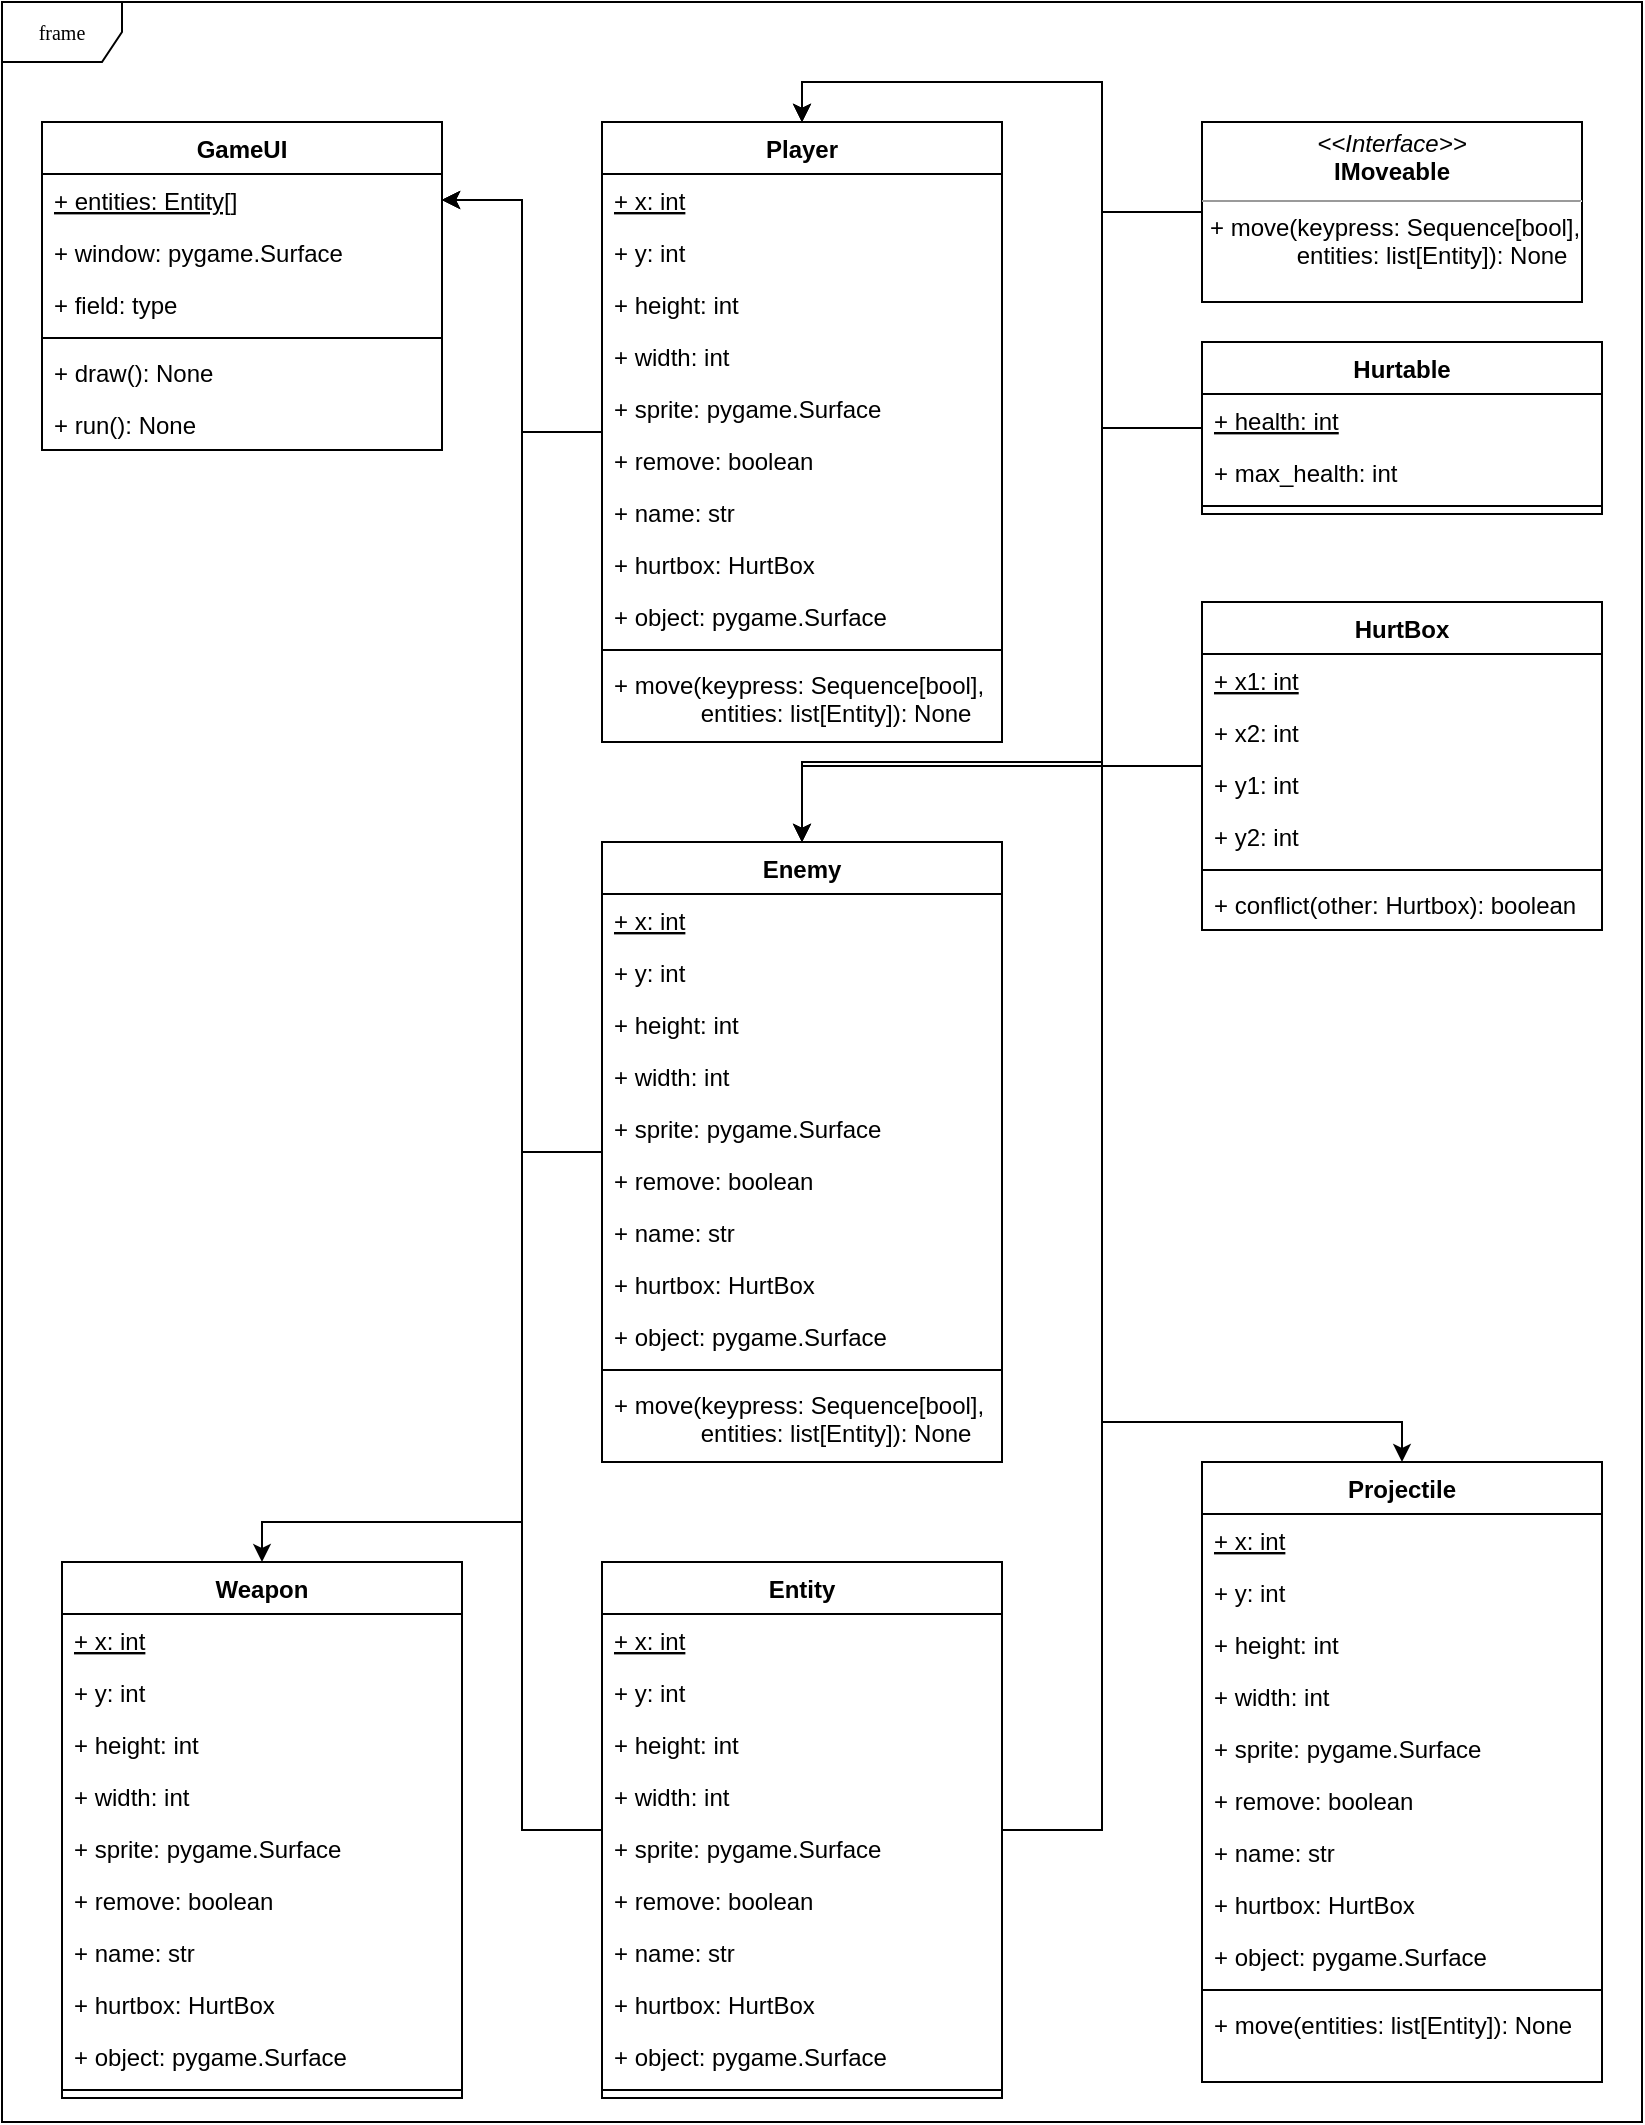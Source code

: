<mxfile version="17.4.4" type="device"><diagram name="Page-1" id="c4acf3e9-155e-7222-9cf6-157b1a14988f"><mxGraphModel dx="1458" dy="845" grid="1" gridSize="10" guides="1" tooltips="1" connect="1" arrows="1" fold="1" page="1" pageScale="1" pageWidth="850" pageHeight="1100" background="none" math="0" shadow="0"><root><mxCell id="0"/><mxCell id="1" parent="0"/><mxCell id="17acba5748e5396b-1" value="frame" style="shape=umlFrame;whiteSpace=wrap;html=1;rounded=0;shadow=0;comic=0;labelBackgroundColor=none;strokeWidth=1;fontFamily=Verdana;fontSize=10;align=center;movable=0;" parent="1" vertex="1"><mxGeometry x="20" y="20" width="820" height="1060" as="geometry"/></mxCell><mxCell id="h1dWTS5iZcQIIQFzZGdM-7" value="GameUI" style="swimlane;fontStyle=1;align=center;verticalAlign=top;childLayout=stackLayout;horizontal=1;startSize=26;horizontalStack=0;resizeParent=1;resizeParentMax=0;resizeLast=0;collapsible=1;marginBottom=0;" vertex="1" parent="1"><mxGeometry x="40" y="80" width="200" height="164" as="geometry"/></mxCell><mxCell id="h1dWTS5iZcQIIQFzZGdM-8" value="+ entities: Entity[]" style="text;strokeColor=none;fillColor=none;align=left;verticalAlign=top;spacingLeft=4;spacingRight=4;overflow=hidden;rotatable=0;points=[[0,0.5],[1,0.5]];portConstraint=eastwest;fontStyle=4" vertex="1" parent="h1dWTS5iZcQIIQFzZGdM-7"><mxGeometry y="26" width="200" height="26" as="geometry"/></mxCell><mxCell id="h1dWTS5iZcQIIQFzZGdM-15" value="+ window: pygame.Surface" style="text;strokeColor=none;fillColor=none;align=left;verticalAlign=top;spacingLeft=4;spacingRight=4;overflow=hidden;rotatable=0;points=[[0,0.5],[1,0.5]];portConstraint=eastwest;" vertex="1" parent="h1dWTS5iZcQIIQFzZGdM-7"><mxGeometry y="52" width="200" height="26" as="geometry"/></mxCell><mxCell id="h1dWTS5iZcQIIQFzZGdM-16" value="+ field: type" style="text;strokeColor=none;fillColor=none;align=left;verticalAlign=top;spacingLeft=4;spacingRight=4;overflow=hidden;rotatable=0;points=[[0,0.5],[1,0.5]];portConstraint=eastwest;" vertex="1" parent="h1dWTS5iZcQIIQFzZGdM-7"><mxGeometry y="78" width="200" height="26" as="geometry"/></mxCell><mxCell id="h1dWTS5iZcQIIQFzZGdM-9" value="" style="line;strokeWidth=1;fillColor=none;align=left;verticalAlign=middle;spacingTop=-1;spacingLeft=3;spacingRight=3;rotatable=0;labelPosition=right;points=[];portConstraint=eastwest;" vertex="1" parent="h1dWTS5iZcQIIQFzZGdM-7"><mxGeometry y="104" width="200" height="8" as="geometry"/></mxCell><mxCell id="h1dWTS5iZcQIIQFzZGdM-10" value="+ draw(): None" style="text;strokeColor=none;fillColor=none;align=left;verticalAlign=top;spacingLeft=4;spacingRight=4;overflow=hidden;rotatable=0;points=[[0,0.5],[1,0.5]];portConstraint=eastwest;" vertex="1" parent="h1dWTS5iZcQIIQFzZGdM-7"><mxGeometry y="112" width="200" height="26" as="geometry"/></mxCell><mxCell id="h1dWTS5iZcQIIQFzZGdM-18" value="+ run(): None" style="text;strokeColor=none;fillColor=none;align=left;verticalAlign=top;spacingLeft=4;spacingRight=4;overflow=hidden;rotatable=0;points=[[0,0.5],[1,0.5]];portConstraint=eastwest;" vertex="1" parent="h1dWTS5iZcQIIQFzZGdM-7"><mxGeometry y="138" width="200" height="26" as="geometry"/></mxCell><mxCell id="h1dWTS5iZcQIIQFzZGdM-51" style="edgeStyle=orthogonalEdgeStyle;rounded=0;orthogonalLoop=1;jettySize=auto;html=1;entryX=0.5;entryY=0;entryDx=0;entryDy=0;" edge="1" parent="1" source="h1dWTS5iZcQIIQFzZGdM-19" target="h1dWTS5iZcQIIQFzZGdM-35"><mxGeometry relative="1" as="geometry"/></mxCell><mxCell id="h1dWTS5iZcQIIQFzZGdM-66" style="edgeStyle=orthogonalEdgeStyle;rounded=0;orthogonalLoop=1;jettySize=auto;html=1;" edge="1" parent="1" source="h1dWTS5iZcQIIQFzZGdM-19" target="h1dWTS5iZcQIIQFzZGdM-54"><mxGeometry relative="1" as="geometry"><Array as="points"><mxPoint x="570" y="125"/><mxPoint x="570" y="400"/><mxPoint x="420" y="400"/></Array></mxGeometry></mxCell><mxCell id="h1dWTS5iZcQIIQFzZGdM-19" value="&lt;p style=&quot;margin: 0px ; margin-top: 4px ; text-align: center&quot;&gt;&lt;i&gt;&amp;lt;&amp;lt;Interface&amp;gt;&amp;gt;&lt;/i&gt;&lt;br&gt;&lt;b&gt;IMoveable&lt;/b&gt;&lt;/p&gt;&lt;hr size=&quot;1&quot;&gt;&lt;p style=&quot;margin: 0px ; margin-left: 4px&quot;&gt;+ move(keypress: Sequence[bool],&lt;/p&gt;&lt;p style=&quot;margin: 0px ; margin-left: 4px&quot;&gt;&amp;nbsp; &amp;nbsp; &amp;nbsp; &amp;nbsp; &amp;nbsp; &amp;nbsp; &amp;nbsp;entities: list[Entity]): None&lt;br&gt;&lt;br&gt;&lt;/p&gt;" style="verticalAlign=top;align=left;overflow=fill;fontSize=12;fontFamily=Helvetica;html=1;" vertex="1" parent="1"><mxGeometry x="620" y="80" width="190" height="90" as="geometry"/></mxCell><mxCell id="h1dWTS5iZcQIIQFzZGdM-53" style="edgeStyle=orthogonalEdgeStyle;rounded=0;orthogonalLoop=1;jettySize=auto;html=1;entryX=0.5;entryY=0;entryDx=0;entryDy=0;" edge="1" parent="1" source="h1dWTS5iZcQIIQFzZGdM-20" target="h1dWTS5iZcQIIQFzZGdM-35"><mxGeometry relative="1" as="geometry"/></mxCell><mxCell id="h1dWTS5iZcQIIQFzZGdM-67" style="edgeStyle=orthogonalEdgeStyle;rounded=0;orthogonalLoop=1;jettySize=auto;html=1;entryX=0.5;entryY=0;entryDx=0;entryDy=0;" edge="1" parent="1" source="h1dWTS5iZcQIIQFzZGdM-20" target="h1dWTS5iZcQIIQFzZGdM-54"><mxGeometry relative="1" as="geometry"/></mxCell><mxCell id="h1dWTS5iZcQIIQFzZGdM-20" value="HurtBox" style="swimlane;fontStyle=1;align=center;verticalAlign=top;childLayout=stackLayout;horizontal=1;startSize=26;horizontalStack=0;resizeParent=1;resizeParentMax=0;resizeLast=0;collapsible=1;marginBottom=0;" vertex="1" parent="1"><mxGeometry x="620" y="320" width="200" height="164" as="geometry"/></mxCell><mxCell id="h1dWTS5iZcQIIQFzZGdM-21" value="+ x1: int" style="text;strokeColor=none;fillColor=none;align=left;verticalAlign=top;spacingLeft=4;spacingRight=4;overflow=hidden;rotatable=0;points=[[0,0.5],[1,0.5]];portConstraint=eastwest;fontStyle=4" vertex="1" parent="h1dWTS5iZcQIIQFzZGdM-20"><mxGeometry y="26" width="200" height="26" as="geometry"/></mxCell><mxCell id="h1dWTS5iZcQIIQFzZGdM-22" value="+ x2: int" style="text;strokeColor=none;fillColor=none;align=left;verticalAlign=top;spacingLeft=4;spacingRight=4;overflow=hidden;rotatable=0;points=[[0,0.5],[1,0.5]];portConstraint=eastwest;" vertex="1" parent="h1dWTS5iZcQIIQFzZGdM-20"><mxGeometry y="52" width="200" height="26" as="geometry"/></mxCell><mxCell id="h1dWTS5iZcQIIQFzZGdM-27" value="+ y1: int" style="text;strokeColor=none;fillColor=none;align=left;verticalAlign=top;spacingLeft=4;spacingRight=4;overflow=hidden;rotatable=0;points=[[0,0.5],[1,0.5]];portConstraint=eastwest;" vertex="1" parent="h1dWTS5iZcQIIQFzZGdM-20"><mxGeometry y="78" width="200" height="26" as="geometry"/></mxCell><mxCell id="h1dWTS5iZcQIIQFzZGdM-23" value="+ y2: int" style="text;strokeColor=none;fillColor=none;align=left;verticalAlign=top;spacingLeft=4;spacingRight=4;overflow=hidden;rotatable=0;points=[[0,0.5],[1,0.5]];portConstraint=eastwest;" vertex="1" parent="h1dWTS5iZcQIIQFzZGdM-20"><mxGeometry y="104" width="200" height="26" as="geometry"/></mxCell><mxCell id="h1dWTS5iZcQIIQFzZGdM-24" value="" style="line;strokeWidth=1;fillColor=none;align=left;verticalAlign=middle;spacingTop=-1;spacingLeft=3;spacingRight=3;rotatable=0;labelPosition=right;points=[];portConstraint=eastwest;" vertex="1" parent="h1dWTS5iZcQIIQFzZGdM-20"><mxGeometry y="130" width="200" height="8" as="geometry"/></mxCell><mxCell id="h1dWTS5iZcQIIQFzZGdM-25" value="+ conflict(other: Hurtbox): boolean" style="text;strokeColor=none;fillColor=none;align=left;verticalAlign=top;spacingLeft=4;spacingRight=4;overflow=hidden;rotatable=0;points=[[0,0.5],[1,0.5]];portConstraint=eastwest;" vertex="1" parent="h1dWTS5iZcQIIQFzZGdM-20"><mxGeometry y="138" width="200" height="26" as="geometry"/></mxCell><mxCell id="h1dWTS5iZcQIIQFzZGdM-52" style="edgeStyle=orthogonalEdgeStyle;rounded=0;orthogonalLoop=1;jettySize=auto;html=1;entryX=0.5;entryY=0;entryDx=0;entryDy=0;" edge="1" parent="1" source="h1dWTS5iZcQIIQFzZGdM-28" target="h1dWTS5iZcQIIQFzZGdM-35"><mxGeometry relative="1" as="geometry"/></mxCell><mxCell id="h1dWTS5iZcQIIQFzZGdM-28" value="Hurtable" style="swimlane;fontStyle=1;align=center;verticalAlign=top;childLayout=stackLayout;horizontal=1;startSize=26;horizontalStack=0;resizeParent=1;resizeParentMax=0;resizeLast=0;collapsible=1;marginBottom=0;" vertex="1" parent="1"><mxGeometry x="620" y="190" width="200" height="86" as="geometry"/></mxCell><mxCell id="h1dWTS5iZcQIIQFzZGdM-29" value="+ health: int" style="text;strokeColor=none;fillColor=none;align=left;verticalAlign=top;spacingLeft=4;spacingRight=4;overflow=hidden;rotatable=0;points=[[0,0.5],[1,0.5]];portConstraint=eastwest;fontStyle=4" vertex="1" parent="h1dWTS5iZcQIIQFzZGdM-28"><mxGeometry y="26" width="200" height="26" as="geometry"/></mxCell><mxCell id="h1dWTS5iZcQIIQFzZGdM-30" value="+ max_health: int" style="text;strokeColor=none;fillColor=none;align=left;verticalAlign=top;spacingLeft=4;spacingRight=4;overflow=hidden;rotatable=0;points=[[0,0.5],[1,0.5]];portConstraint=eastwest;" vertex="1" parent="h1dWTS5iZcQIIQFzZGdM-28"><mxGeometry y="52" width="200" height="26" as="geometry"/></mxCell><mxCell id="h1dWTS5iZcQIIQFzZGdM-33" value="" style="line;strokeWidth=1;fillColor=none;align=left;verticalAlign=middle;spacingTop=-1;spacingLeft=3;spacingRight=3;rotatable=0;labelPosition=right;points=[];portConstraint=eastwest;" vertex="1" parent="h1dWTS5iZcQIIQFzZGdM-28"><mxGeometry y="78" width="200" height="8" as="geometry"/></mxCell><mxCell id="h1dWTS5iZcQIIQFzZGdM-42" style="edgeStyle=orthogonalEdgeStyle;rounded=0;orthogonalLoop=1;jettySize=auto;html=1;entryX=1;entryY=0.5;entryDx=0;entryDy=0;" edge="1" parent="1" source="h1dWTS5iZcQIIQFzZGdM-35" target="h1dWTS5iZcQIIQFzZGdM-8"><mxGeometry relative="1" as="geometry"/></mxCell><mxCell id="h1dWTS5iZcQIIQFzZGdM-35" value="Player" style="swimlane;fontStyle=1;align=center;verticalAlign=top;childLayout=stackLayout;horizontal=1;startSize=26;horizontalStack=0;resizeParent=1;resizeParentMax=0;resizeLast=0;collapsible=1;marginBottom=0;" vertex="1" parent="1"><mxGeometry x="320" y="80" width="200" height="310" as="geometry"/></mxCell><mxCell id="h1dWTS5iZcQIIQFzZGdM-36" value="+ x: int" style="text;strokeColor=none;fillColor=none;align=left;verticalAlign=top;spacingLeft=4;spacingRight=4;overflow=hidden;rotatable=0;points=[[0,0.5],[1,0.5]];portConstraint=eastwest;fontStyle=4" vertex="1" parent="h1dWTS5iZcQIIQFzZGdM-35"><mxGeometry y="26" width="200" height="26" as="geometry"/></mxCell><mxCell id="h1dWTS5iZcQIIQFzZGdM-37" value="+ y: int" style="text;strokeColor=none;fillColor=none;align=left;verticalAlign=top;spacingLeft=4;spacingRight=4;overflow=hidden;rotatable=0;points=[[0,0.5],[1,0.5]];portConstraint=eastwest;" vertex="1" parent="h1dWTS5iZcQIIQFzZGdM-35"><mxGeometry y="52" width="200" height="26" as="geometry"/></mxCell><mxCell id="h1dWTS5iZcQIIQFzZGdM-38" value="+ height: int" style="text;strokeColor=none;fillColor=none;align=left;verticalAlign=top;spacingLeft=4;spacingRight=4;overflow=hidden;rotatable=0;points=[[0,0.5],[1,0.5]];portConstraint=eastwest;" vertex="1" parent="h1dWTS5iZcQIIQFzZGdM-35"><mxGeometry y="78" width="200" height="26" as="geometry"/></mxCell><mxCell id="h1dWTS5iZcQIIQFzZGdM-39" value="+ width: int" style="text;strokeColor=none;fillColor=none;align=left;verticalAlign=top;spacingLeft=4;spacingRight=4;overflow=hidden;rotatable=0;points=[[0,0.5],[1,0.5]];portConstraint=eastwest;" vertex="1" parent="h1dWTS5iZcQIIQFzZGdM-35"><mxGeometry y="104" width="200" height="26" as="geometry"/></mxCell><mxCell id="h1dWTS5iZcQIIQFzZGdM-45" value="+ sprite: pygame.Surface" style="text;strokeColor=none;fillColor=none;align=left;verticalAlign=top;spacingLeft=4;spacingRight=4;overflow=hidden;rotatable=0;points=[[0,0.5],[1,0.5]];portConstraint=eastwest;" vertex="1" parent="h1dWTS5iZcQIIQFzZGdM-35"><mxGeometry y="130" width="200" height="26" as="geometry"/></mxCell><mxCell id="h1dWTS5iZcQIIQFzZGdM-46" value="+ remove: boolean" style="text;strokeColor=none;fillColor=none;align=left;verticalAlign=top;spacingLeft=4;spacingRight=4;overflow=hidden;rotatable=0;points=[[0,0.5],[1,0.5]];portConstraint=eastwest;" vertex="1" parent="h1dWTS5iZcQIIQFzZGdM-35"><mxGeometry y="156" width="200" height="26" as="geometry"/></mxCell><mxCell id="h1dWTS5iZcQIIQFzZGdM-47" value="+ name: str" style="text;strokeColor=none;fillColor=none;align=left;verticalAlign=top;spacingLeft=4;spacingRight=4;overflow=hidden;rotatable=0;points=[[0,0.5],[1,0.5]];portConstraint=eastwest;" vertex="1" parent="h1dWTS5iZcQIIQFzZGdM-35"><mxGeometry y="182" width="200" height="26" as="geometry"/></mxCell><mxCell id="h1dWTS5iZcQIIQFzZGdM-44" value="+ hurtbox: HurtBox" style="text;strokeColor=none;fillColor=none;align=left;verticalAlign=top;spacingLeft=4;spacingRight=4;overflow=hidden;rotatable=0;points=[[0,0.5],[1,0.5]];portConstraint=eastwest;" vertex="1" parent="h1dWTS5iZcQIIQFzZGdM-35"><mxGeometry y="208" width="200" height="26" as="geometry"/></mxCell><mxCell id="h1dWTS5iZcQIIQFzZGdM-43" value="+ object: pygame.Surface" style="text;strokeColor=none;fillColor=none;align=left;verticalAlign=top;spacingLeft=4;spacingRight=4;overflow=hidden;rotatable=0;points=[[0,0.5],[1,0.5]];portConstraint=eastwest;" vertex="1" parent="h1dWTS5iZcQIIQFzZGdM-35"><mxGeometry y="234" width="200" height="26" as="geometry"/></mxCell><mxCell id="h1dWTS5iZcQIIQFzZGdM-40" value="" style="line;strokeWidth=1;fillColor=none;align=left;verticalAlign=middle;spacingTop=-1;spacingLeft=3;spacingRight=3;rotatable=0;labelPosition=right;points=[];portConstraint=eastwest;" vertex="1" parent="h1dWTS5iZcQIIQFzZGdM-35"><mxGeometry y="260" width="200" height="8" as="geometry"/></mxCell><mxCell id="h1dWTS5iZcQIIQFzZGdM-41" value="+ move(keypress: Sequence[bool],&#10;             entities: list[Entity]): None&#10;" style="text;strokeColor=none;fillColor=none;align=left;verticalAlign=top;spacingLeft=4;spacingRight=4;overflow=hidden;rotatable=0;points=[[0,0.5],[1,0.5]];portConstraint=eastwest;" vertex="1" parent="h1dWTS5iZcQIIQFzZGdM-35"><mxGeometry y="268" width="200" height="42" as="geometry"/></mxCell><mxCell id="h1dWTS5iZcQIIQFzZGdM-68" style="edgeStyle=orthogonalEdgeStyle;rounded=0;orthogonalLoop=1;jettySize=auto;html=1;entryX=1;entryY=0.5;entryDx=0;entryDy=0;" edge="1" parent="1" source="h1dWTS5iZcQIIQFzZGdM-54" target="h1dWTS5iZcQIIQFzZGdM-8"><mxGeometry relative="1" as="geometry"><Array as="points"><mxPoint x="280" y="595"/><mxPoint x="280" y="119"/></Array></mxGeometry></mxCell><mxCell id="h1dWTS5iZcQIIQFzZGdM-54" value="Enemy" style="swimlane;fontStyle=1;align=center;verticalAlign=top;childLayout=stackLayout;horizontal=1;startSize=26;horizontalStack=0;resizeParent=1;resizeParentMax=0;resizeLast=0;collapsible=1;marginBottom=0;" vertex="1" parent="1"><mxGeometry x="320" y="440" width="200" height="310" as="geometry"/></mxCell><mxCell id="h1dWTS5iZcQIIQFzZGdM-55" value="+ x: int" style="text;strokeColor=none;fillColor=none;align=left;verticalAlign=top;spacingLeft=4;spacingRight=4;overflow=hidden;rotatable=0;points=[[0,0.5],[1,0.5]];portConstraint=eastwest;fontStyle=4" vertex="1" parent="h1dWTS5iZcQIIQFzZGdM-54"><mxGeometry y="26" width="200" height="26" as="geometry"/></mxCell><mxCell id="h1dWTS5iZcQIIQFzZGdM-56" value="+ y: int" style="text;strokeColor=none;fillColor=none;align=left;verticalAlign=top;spacingLeft=4;spacingRight=4;overflow=hidden;rotatable=0;points=[[0,0.5],[1,0.5]];portConstraint=eastwest;" vertex="1" parent="h1dWTS5iZcQIIQFzZGdM-54"><mxGeometry y="52" width="200" height="26" as="geometry"/></mxCell><mxCell id="h1dWTS5iZcQIIQFzZGdM-57" value="+ height: int" style="text;strokeColor=none;fillColor=none;align=left;verticalAlign=top;spacingLeft=4;spacingRight=4;overflow=hidden;rotatable=0;points=[[0,0.5],[1,0.5]];portConstraint=eastwest;" vertex="1" parent="h1dWTS5iZcQIIQFzZGdM-54"><mxGeometry y="78" width="200" height="26" as="geometry"/></mxCell><mxCell id="h1dWTS5iZcQIIQFzZGdM-58" value="+ width: int" style="text;strokeColor=none;fillColor=none;align=left;verticalAlign=top;spacingLeft=4;spacingRight=4;overflow=hidden;rotatable=0;points=[[0,0.5],[1,0.5]];portConstraint=eastwest;" vertex="1" parent="h1dWTS5iZcQIIQFzZGdM-54"><mxGeometry y="104" width="200" height="26" as="geometry"/></mxCell><mxCell id="h1dWTS5iZcQIIQFzZGdM-59" value="+ sprite: pygame.Surface" style="text;strokeColor=none;fillColor=none;align=left;verticalAlign=top;spacingLeft=4;spacingRight=4;overflow=hidden;rotatable=0;points=[[0,0.5],[1,0.5]];portConstraint=eastwest;" vertex="1" parent="h1dWTS5iZcQIIQFzZGdM-54"><mxGeometry y="130" width="200" height="26" as="geometry"/></mxCell><mxCell id="h1dWTS5iZcQIIQFzZGdM-60" value="+ remove: boolean" style="text;strokeColor=none;fillColor=none;align=left;verticalAlign=top;spacingLeft=4;spacingRight=4;overflow=hidden;rotatable=0;points=[[0,0.5],[1,0.5]];portConstraint=eastwest;" vertex="1" parent="h1dWTS5iZcQIIQFzZGdM-54"><mxGeometry y="156" width="200" height="26" as="geometry"/></mxCell><mxCell id="h1dWTS5iZcQIIQFzZGdM-61" value="+ name: str" style="text;strokeColor=none;fillColor=none;align=left;verticalAlign=top;spacingLeft=4;spacingRight=4;overflow=hidden;rotatable=0;points=[[0,0.5],[1,0.5]];portConstraint=eastwest;" vertex="1" parent="h1dWTS5iZcQIIQFzZGdM-54"><mxGeometry y="182" width="200" height="26" as="geometry"/></mxCell><mxCell id="h1dWTS5iZcQIIQFzZGdM-62" value="+ hurtbox: HurtBox" style="text;strokeColor=none;fillColor=none;align=left;verticalAlign=top;spacingLeft=4;spacingRight=4;overflow=hidden;rotatable=0;points=[[0,0.5],[1,0.5]];portConstraint=eastwest;" vertex="1" parent="h1dWTS5iZcQIIQFzZGdM-54"><mxGeometry y="208" width="200" height="26" as="geometry"/></mxCell><mxCell id="h1dWTS5iZcQIIQFzZGdM-63" value="+ object: pygame.Surface" style="text;strokeColor=none;fillColor=none;align=left;verticalAlign=top;spacingLeft=4;spacingRight=4;overflow=hidden;rotatable=0;points=[[0,0.5],[1,0.5]];portConstraint=eastwest;" vertex="1" parent="h1dWTS5iZcQIIQFzZGdM-54"><mxGeometry y="234" width="200" height="26" as="geometry"/></mxCell><mxCell id="h1dWTS5iZcQIIQFzZGdM-64" value="" style="line;strokeWidth=1;fillColor=none;align=left;verticalAlign=middle;spacingTop=-1;spacingLeft=3;spacingRight=3;rotatable=0;labelPosition=right;points=[];portConstraint=eastwest;" vertex="1" parent="h1dWTS5iZcQIIQFzZGdM-54"><mxGeometry y="260" width="200" height="8" as="geometry"/></mxCell><mxCell id="h1dWTS5iZcQIIQFzZGdM-65" value="+ move(keypress: Sequence[bool],&#10;             entities: list[Entity]): None&#10;" style="text;strokeColor=none;fillColor=none;align=left;verticalAlign=top;spacingLeft=4;spacingRight=4;overflow=hidden;rotatable=0;points=[[0,0.5],[1,0.5]];portConstraint=eastwest;" vertex="1" parent="h1dWTS5iZcQIIQFzZGdM-54"><mxGeometry y="268" width="200" height="42" as="geometry"/></mxCell><mxCell id="h1dWTS5iZcQIIQFzZGdM-81" style="edgeStyle=orthogonalEdgeStyle;rounded=0;orthogonalLoop=1;jettySize=auto;html=1;entryX=1;entryY=0.5;entryDx=0;entryDy=0;" edge="1" parent="1" source="h1dWTS5iZcQIIQFzZGdM-69" target="h1dWTS5iZcQIIQFzZGdM-8"><mxGeometry relative="1" as="geometry"><Array as="points"><mxPoint x="280" y="934"/><mxPoint x="280" y="119"/></Array></mxGeometry></mxCell><mxCell id="h1dWTS5iZcQIIQFzZGdM-82" style="edgeStyle=orthogonalEdgeStyle;rounded=0;orthogonalLoop=1;jettySize=auto;html=1;entryX=0.5;entryY=0;entryDx=0;entryDy=0;" edge="1" parent="1" source="h1dWTS5iZcQIIQFzZGdM-69" target="h1dWTS5iZcQIIQFzZGdM-54"><mxGeometry relative="1" as="geometry"><Array as="points"><mxPoint x="570" y="934"/><mxPoint x="570" y="400"/><mxPoint x="420" y="400"/></Array></mxGeometry></mxCell><mxCell id="h1dWTS5iZcQIIQFzZGdM-95" style="edgeStyle=orthogonalEdgeStyle;rounded=0;orthogonalLoop=1;jettySize=auto;html=1;entryX=0.5;entryY=0;entryDx=0;entryDy=0;" edge="1" parent="1" source="h1dWTS5iZcQIIQFzZGdM-69" target="h1dWTS5iZcQIIQFzZGdM-83"><mxGeometry relative="1" as="geometry"/></mxCell><mxCell id="h1dWTS5iZcQIIQFzZGdM-108" style="edgeStyle=orthogonalEdgeStyle;rounded=0;orthogonalLoop=1;jettySize=auto;html=1;entryX=0.5;entryY=0;entryDx=0;entryDy=0;" edge="1" parent="1" source="h1dWTS5iZcQIIQFzZGdM-69" target="h1dWTS5iZcQIIQFzZGdM-96"><mxGeometry relative="1" as="geometry"><Array as="points"><mxPoint x="280" y="934"/><mxPoint x="280" y="780"/><mxPoint x="150" y="780"/></Array></mxGeometry></mxCell><mxCell id="h1dWTS5iZcQIIQFzZGdM-69" value="Entity" style="swimlane;fontStyle=1;align=center;verticalAlign=top;childLayout=stackLayout;horizontal=1;startSize=26;horizontalStack=0;resizeParent=1;resizeParentMax=0;resizeLast=0;collapsible=1;marginBottom=0;" vertex="1" parent="1"><mxGeometry x="320" y="800" width="200" height="268" as="geometry"/></mxCell><mxCell id="h1dWTS5iZcQIIQFzZGdM-70" value="+ x: int" style="text;strokeColor=none;fillColor=none;align=left;verticalAlign=top;spacingLeft=4;spacingRight=4;overflow=hidden;rotatable=0;points=[[0,0.5],[1,0.5]];portConstraint=eastwest;fontStyle=4" vertex="1" parent="h1dWTS5iZcQIIQFzZGdM-69"><mxGeometry y="26" width="200" height="26" as="geometry"/></mxCell><mxCell id="h1dWTS5iZcQIIQFzZGdM-71" value="+ y: int" style="text;strokeColor=none;fillColor=none;align=left;verticalAlign=top;spacingLeft=4;spacingRight=4;overflow=hidden;rotatable=0;points=[[0,0.5],[1,0.5]];portConstraint=eastwest;" vertex="1" parent="h1dWTS5iZcQIIQFzZGdM-69"><mxGeometry y="52" width="200" height="26" as="geometry"/></mxCell><mxCell id="h1dWTS5iZcQIIQFzZGdM-72" value="+ height: int" style="text;strokeColor=none;fillColor=none;align=left;verticalAlign=top;spacingLeft=4;spacingRight=4;overflow=hidden;rotatable=0;points=[[0,0.5],[1,0.5]];portConstraint=eastwest;" vertex="1" parent="h1dWTS5iZcQIIQFzZGdM-69"><mxGeometry y="78" width="200" height="26" as="geometry"/></mxCell><mxCell id="h1dWTS5iZcQIIQFzZGdM-73" value="+ width: int" style="text;strokeColor=none;fillColor=none;align=left;verticalAlign=top;spacingLeft=4;spacingRight=4;overflow=hidden;rotatable=0;points=[[0,0.5],[1,0.5]];portConstraint=eastwest;" vertex="1" parent="h1dWTS5iZcQIIQFzZGdM-69"><mxGeometry y="104" width="200" height="26" as="geometry"/></mxCell><mxCell id="h1dWTS5iZcQIIQFzZGdM-74" value="+ sprite: pygame.Surface" style="text;strokeColor=none;fillColor=none;align=left;verticalAlign=top;spacingLeft=4;spacingRight=4;overflow=hidden;rotatable=0;points=[[0,0.5],[1,0.5]];portConstraint=eastwest;" vertex="1" parent="h1dWTS5iZcQIIQFzZGdM-69"><mxGeometry y="130" width="200" height="26" as="geometry"/></mxCell><mxCell id="h1dWTS5iZcQIIQFzZGdM-75" value="+ remove: boolean" style="text;strokeColor=none;fillColor=none;align=left;verticalAlign=top;spacingLeft=4;spacingRight=4;overflow=hidden;rotatable=0;points=[[0,0.5],[1,0.5]];portConstraint=eastwest;" vertex="1" parent="h1dWTS5iZcQIIQFzZGdM-69"><mxGeometry y="156" width="200" height="26" as="geometry"/></mxCell><mxCell id="h1dWTS5iZcQIIQFzZGdM-76" value="+ name: str" style="text;strokeColor=none;fillColor=none;align=left;verticalAlign=top;spacingLeft=4;spacingRight=4;overflow=hidden;rotatable=0;points=[[0,0.5],[1,0.5]];portConstraint=eastwest;" vertex="1" parent="h1dWTS5iZcQIIQFzZGdM-69"><mxGeometry y="182" width="200" height="26" as="geometry"/></mxCell><mxCell id="h1dWTS5iZcQIIQFzZGdM-77" value="+ hurtbox: HurtBox" style="text;strokeColor=none;fillColor=none;align=left;verticalAlign=top;spacingLeft=4;spacingRight=4;overflow=hidden;rotatable=0;points=[[0,0.5],[1,0.5]];portConstraint=eastwest;" vertex="1" parent="h1dWTS5iZcQIIQFzZGdM-69"><mxGeometry y="208" width="200" height="26" as="geometry"/></mxCell><mxCell id="h1dWTS5iZcQIIQFzZGdM-78" value="+ object: pygame.Surface" style="text;strokeColor=none;fillColor=none;align=left;verticalAlign=top;spacingLeft=4;spacingRight=4;overflow=hidden;rotatable=0;points=[[0,0.5],[1,0.5]];portConstraint=eastwest;" vertex="1" parent="h1dWTS5iZcQIIQFzZGdM-69"><mxGeometry y="234" width="200" height="26" as="geometry"/></mxCell><mxCell id="h1dWTS5iZcQIIQFzZGdM-79" value="" style="line;strokeWidth=1;fillColor=none;align=left;verticalAlign=middle;spacingTop=-1;spacingLeft=3;spacingRight=3;rotatable=0;labelPosition=right;points=[];portConstraint=eastwest;" vertex="1" parent="h1dWTS5iZcQIIQFzZGdM-69"><mxGeometry y="260" width="200" height="8" as="geometry"/></mxCell><mxCell id="h1dWTS5iZcQIIQFzZGdM-83" value="Projectile" style="swimlane;fontStyle=1;align=center;verticalAlign=top;childLayout=stackLayout;horizontal=1;startSize=26;horizontalStack=0;resizeParent=1;resizeParentMax=0;resizeLast=0;collapsible=1;marginBottom=0;" vertex="1" parent="1"><mxGeometry x="620" y="750" width="200" height="310" as="geometry"/></mxCell><mxCell id="h1dWTS5iZcQIIQFzZGdM-84" value="+ x: int" style="text;strokeColor=none;fillColor=none;align=left;verticalAlign=top;spacingLeft=4;spacingRight=4;overflow=hidden;rotatable=0;points=[[0,0.5],[1,0.5]];portConstraint=eastwest;fontStyle=4" vertex="1" parent="h1dWTS5iZcQIIQFzZGdM-83"><mxGeometry y="26" width="200" height="26" as="geometry"/></mxCell><mxCell id="h1dWTS5iZcQIIQFzZGdM-85" value="+ y: int" style="text;strokeColor=none;fillColor=none;align=left;verticalAlign=top;spacingLeft=4;spacingRight=4;overflow=hidden;rotatable=0;points=[[0,0.5],[1,0.5]];portConstraint=eastwest;" vertex="1" parent="h1dWTS5iZcQIIQFzZGdM-83"><mxGeometry y="52" width="200" height="26" as="geometry"/></mxCell><mxCell id="h1dWTS5iZcQIIQFzZGdM-86" value="+ height: int" style="text;strokeColor=none;fillColor=none;align=left;verticalAlign=top;spacingLeft=4;spacingRight=4;overflow=hidden;rotatable=0;points=[[0,0.5],[1,0.5]];portConstraint=eastwest;" vertex="1" parent="h1dWTS5iZcQIIQFzZGdM-83"><mxGeometry y="78" width="200" height="26" as="geometry"/></mxCell><mxCell id="h1dWTS5iZcQIIQFzZGdM-87" value="+ width: int" style="text;strokeColor=none;fillColor=none;align=left;verticalAlign=top;spacingLeft=4;spacingRight=4;overflow=hidden;rotatable=0;points=[[0,0.5],[1,0.5]];portConstraint=eastwest;" vertex="1" parent="h1dWTS5iZcQIIQFzZGdM-83"><mxGeometry y="104" width="200" height="26" as="geometry"/></mxCell><mxCell id="h1dWTS5iZcQIIQFzZGdM-88" value="+ sprite: pygame.Surface" style="text;strokeColor=none;fillColor=none;align=left;verticalAlign=top;spacingLeft=4;spacingRight=4;overflow=hidden;rotatable=0;points=[[0,0.5],[1,0.5]];portConstraint=eastwest;" vertex="1" parent="h1dWTS5iZcQIIQFzZGdM-83"><mxGeometry y="130" width="200" height="26" as="geometry"/></mxCell><mxCell id="h1dWTS5iZcQIIQFzZGdM-89" value="+ remove: boolean" style="text;strokeColor=none;fillColor=none;align=left;verticalAlign=top;spacingLeft=4;spacingRight=4;overflow=hidden;rotatable=0;points=[[0,0.5],[1,0.5]];portConstraint=eastwest;" vertex="1" parent="h1dWTS5iZcQIIQFzZGdM-83"><mxGeometry y="156" width="200" height="26" as="geometry"/></mxCell><mxCell id="h1dWTS5iZcQIIQFzZGdM-90" value="+ name: str" style="text;strokeColor=none;fillColor=none;align=left;verticalAlign=top;spacingLeft=4;spacingRight=4;overflow=hidden;rotatable=0;points=[[0,0.5],[1,0.5]];portConstraint=eastwest;" vertex="1" parent="h1dWTS5iZcQIIQFzZGdM-83"><mxGeometry y="182" width="200" height="26" as="geometry"/></mxCell><mxCell id="h1dWTS5iZcQIIQFzZGdM-91" value="+ hurtbox: HurtBox" style="text;strokeColor=none;fillColor=none;align=left;verticalAlign=top;spacingLeft=4;spacingRight=4;overflow=hidden;rotatable=0;points=[[0,0.5],[1,0.5]];portConstraint=eastwest;" vertex="1" parent="h1dWTS5iZcQIIQFzZGdM-83"><mxGeometry y="208" width="200" height="26" as="geometry"/></mxCell><mxCell id="h1dWTS5iZcQIIQFzZGdM-92" value="+ object: pygame.Surface" style="text;strokeColor=none;fillColor=none;align=left;verticalAlign=top;spacingLeft=4;spacingRight=4;overflow=hidden;rotatable=0;points=[[0,0.5],[1,0.5]];portConstraint=eastwest;" vertex="1" parent="h1dWTS5iZcQIIQFzZGdM-83"><mxGeometry y="234" width="200" height="26" as="geometry"/></mxCell><mxCell id="h1dWTS5iZcQIIQFzZGdM-93" value="" style="line;strokeWidth=1;fillColor=none;align=left;verticalAlign=middle;spacingTop=-1;spacingLeft=3;spacingRight=3;rotatable=0;labelPosition=right;points=[];portConstraint=eastwest;" vertex="1" parent="h1dWTS5iZcQIIQFzZGdM-83"><mxGeometry y="260" width="200" height="8" as="geometry"/></mxCell><mxCell id="h1dWTS5iZcQIIQFzZGdM-94" value="+ move(entities: list[Entity]): None&#10;" style="text;strokeColor=none;fillColor=none;align=left;verticalAlign=top;spacingLeft=4;spacingRight=4;overflow=hidden;rotatable=0;points=[[0,0.5],[1,0.5]];portConstraint=eastwest;" vertex="1" parent="h1dWTS5iZcQIIQFzZGdM-83"><mxGeometry y="268" width="200" height="42" as="geometry"/></mxCell><mxCell id="h1dWTS5iZcQIIQFzZGdM-96" value="Weapon" style="swimlane;fontStyle=1;align=center;verticalAlign=top;childLayout=stackLayout;horizontal=1;startSize=26;horizontalStack=0;resizeParent=1;resizeParentMax=0;resizeLast=0;collapsible=1;marginBottom=0;" vertex="1" parent="1"><mxGeometry x="50" y="800" width="200" height="268" as="geometry"/></mxCell><mxCell id="h1dWTS5iZcQIIQFzZGdM-97" value="+ x: int" style="text;strokeColor=none;fillColor=none;align=left;verticalAlign=top;spacingLeft=4;spacingRight=4;overflow=hidden;rotatable=0;points=[[0,0.5],[1,0.5]];portConstraint=eastwest;fontStyle=4" vertex="1" parent="h1dWTS5iZcQIIQFzZGdM-96"><mxGeometry y="26" width="200" height="26" as="geometry"/></mxCell><mxCell id="h1dWTS5iZcQIIQFzZGdM-98" value="+ y: int" style="text;strokeColor=none;fillColor=none;align=left;verticalAlign=top;spacingLeft=4;spacingRight=4;overflow=hidden;rotatable=0;points=[[0,0.5],[1,0.5]];portConstraint=eastwest;" vertex="1" parent="h1dWTS5iZcQIIQFzZGdM-96"><mxGeometry y="52" width="200" height="26" as="geometry"/></mxCell><mxCell id="h1dWTS5iZcQIIQFzZGdM-99" value="+ height: int" style="text;strokeColor=none;fillColor=none;align=left;verticalAlign=top;spacingLeft=4;spacingRight=4;overflow=hidden;rotatable=0;points=[[0,0.5],[1,0.5]];portConstraint=eastwest;" vertex="1" parent="h1dWTS5iZcQIIQFzZGdM-96"><mxGeometry y="78" width="200" height="26" as="geometry"/></mxCell><mxCell id="h1dWTS5iZcQIIQFzZGdM-100" value="+ width: int" style="text;strokeColor=none;fillColor=none;align=left;verticalAlign=top;spacingLeft=4;spacingRight=4;overflow=hidden;rotatable=0;points=[[0,0.5],[1,0.5]];portConstraint=eastwest;" vertex="1" parent="h1dWTS5iZcQIIQFzZGdM-96"><mxGeometry y="104" width="200" height="26" as="geometry"/></mxCell><mxCell id="h1dWTS5iZcQIIQFzZGdM-101" value="+ sprite: pygame.Surface" style="text;strokeColor=none;fillColor=none;align=left;verticalAlign=top;spacingLeft=4;spacingRight=4;overflow=hidden;rotatable=0;points=[[0,0.5],[1,0.5]];portConstraint=eastwest;" vertex="1" parent="h1dWTS5iZcQIIQFzZGdM-96"><mxGeometry y="130" width="200" height="26" as="geometry"/></mxCell><mxCell id="h1dWTS5iZcQIIQFzZGdM-102" value="+ remove: boolean" style="text;strokeColor=none;fillColor=none;align=left;verticalAlign=top;spacingLeft=4;spacingRight=4;overflow=hidden;rotatable=0;points=[[0,0.5],[1,0.5]];portConstraint=eastwest;" vertex="1" parent="h1dWTS5iZcQIIQFzZGdM-96"><mxGeometry y="156" width="200" height="26" as="geometry"/></mxCell><mxCell id="h1dWTS5iZcQIIQFzZGdM-103" value="+ name: str" style="text;strokeColor=none;fillColor=none;align=left;verticalAlign=top;spacingLeft=4;spacingRight=4;overflow=hidden;rotatable=0;points=[[0,0.5],[1,0.5]];portConstraint=eastwest;" vertex="1" parent="h1dWTS5iZcQIIQFzZGdM-96"><mxGeometry y="182" width="200" height="26" as="geometry"/></mxCell><mxCell id="h1dWTS5iZcQIIQFzZGdM-104" value="+ hurtbox: HurtBox" style="text;strokeColor=none;fillColor=none;align=left;verticalAlign=top;spacingLeft=4;spacingRight=4;overflow=hidden;rotatable=0;points=[[0,0.5],[1,0.5]];portConstraint=eastwest;" vertex="1" parent="h1dWTS5iZcQIIQFzZGdM-96"><mxGeometry y="208" width="200" height="26" as="geometry"/></mxCell><mxCell id="h1dWTS5iZcQIIQFzZGdM-105" value="+ object: pygame.Surface" style="text;strokeColor=none;fillColor=none;align=left;verticalAlign=top;spacingLeft=4;spacingRight=4;overflow=hidden;rotatable=0;points=[[0,0.5],[1,0.5]];portConstraint=eastwest;" vertex="1" parent="h1dWTS5iZcQIIQFzZGdM-96"><mxGeometry y="234" width="200" height="26" as="geometry"/></mxCell><mxCell id="h1dWTS5iZcQIIQFzZGdM-106" value="" style="line;strokeWidth=1;fillColor=none;align=left;verticalAlign=middle;spacingTop=-1;spacingLeft=3;spacingRight=3;rotatable=0;labelPosition=right;points=[];portConstraint=eastwest;" vertex="1" parent="h1dWTS5iZcQIIQFzZGdM-96"><mxGeometry y="260" width="200" height="8" as="geometry"/></mxCell></root></mxGraphModel></diagram></mxfile>